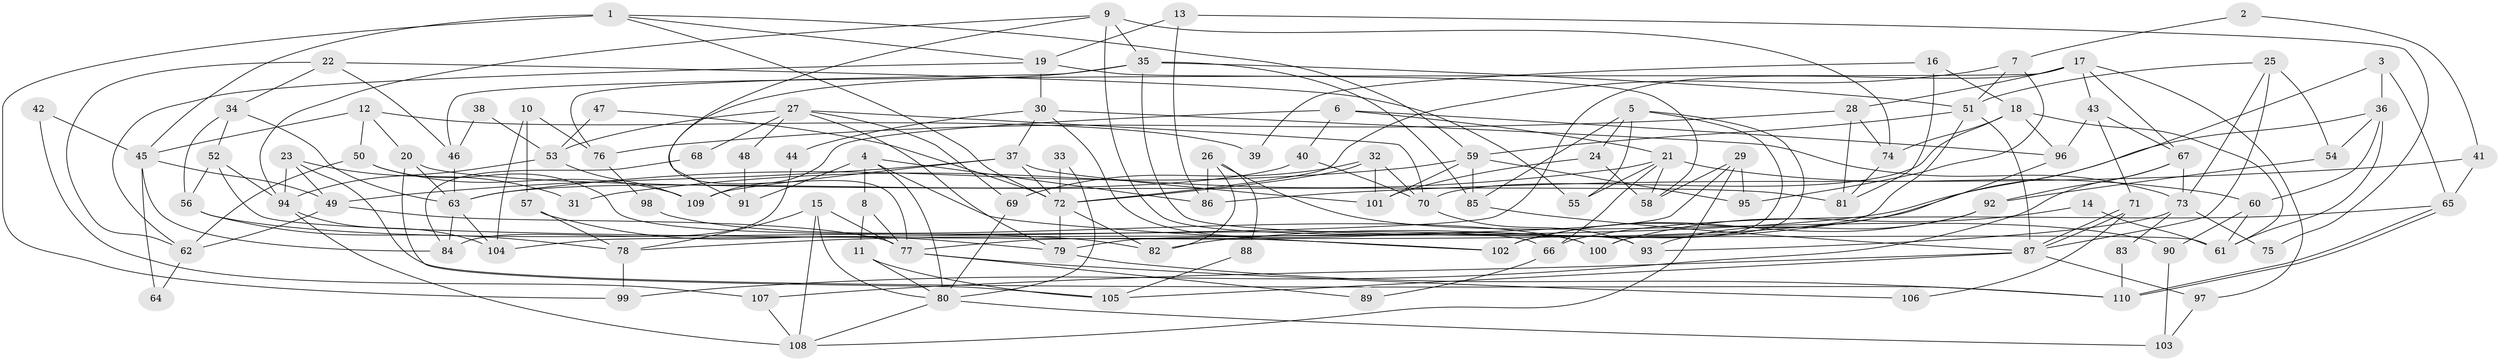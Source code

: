 // Generated by graph-tools (version 1.1) at 2025/15/03/09/25 04:15:04]
// undirected, 110 vertices, 220 edges
graph export_dot {
graph [start="1"]
  node [color=gray90,style=filled];
  1;
  2;
  3;
  4;
  5;
  6;
  7;
  8;
  9;
  10;
  11;
  12;
  13;
  14;
  15;
  16;
  17;
  18;
  19;
  20;
  21;
  22;
  23;
  24;
  25;
  26;
  27;
  28;
  29;
  30;
  31;
  32;
  33;
  34;
  35;
  36;
  37;
  38;
  39;
  40;
  41;
  42;
  43;
  44;
  45;
  46;
  47;
  48;
  49;
  50;
  51;
  52;
  53;
  54;
  55;
  56;
  57;
  58;
  59;
  60;
  61;
  62;
  63;
  64;
  65;
  66;
  67;
  68;
  69;
  70;
  71;
  72;
  73;
  74;
  75;
  76;
  77;
  78;
  79;
  80;
  81;
  82;
  83;
  84;
  85;
  86;
  87;
  88;
  89;
  90;
  91;
  92;
  93;
  94;
  95;
  96;
  97;
  98;
  99;
  100;
  101;
  102;
  103;
  104;
  105;
  106;
  107;
  108;
  109;
  110;
  1 -- 59;
  1 -- 99;
  1 -- 19;
  1 -- 45;
  1 -- 72;
  2 -- 7;
  2 -- 41;
  3 -- 65;
  3 -- 36;
  3 -- 82;
  4 -- 80;
  4 -- 102;
  4 -- 8;
  4 -- 86;
  4 -- 91;
  5 -- 24;
  5 -- 85;
  5 -- 55;
  5 -- 100;
  5 -- 102;
  6 -- 96;
  6 -- 21;
  6 -- 40;
  6 -- 109;
  7 -- 72;
  7 -- 95;
  7 -- 51;
  8 -- 77;
  8 -- 11;
  9 -- 77;
  9 -- 94;
  9 -- 35;
  9 -- 74;
  9 -- 93;
  10 -- 104;
  10 -- 57;
  10 -- 76;
  11 -- 80;
  11 -- 105;
  12 -- 45;
  12 -- 20;
  12 -- 39;
  12 -- 50;
  13 -- 86;
  13 -- 19;
  13 -- 75;
  14 -- 61;
  14 -- 100;
  15 -- 80;
  15 -- 77;
  15 -- 78;
  15 -- 108;
  16 -- 81;
  16 -- 18;
  16 -- 39;
  17 -- 28;
  17 -- 104;
  17 -- 43;
  17 -- 46;
  17 -- 67;
  17 -- 97;
  18 -- 70;
  18 -- 96;
  18 -- 61;
  18 -- 74;
  19 -- 62;
  19 -- 30;
  19 -- 58;
  20 -- 105;
  20 -- 81;
  20 -- 63;
  21 -- 58;
  21 -- 55;
  21 -- 31;
  21 -- 60;
  21 -- 66;
  22 -- 46;
  22 -- 34;
  22 -- 55;
  22 -- 62;
  23 -- 94;
  23 -- 49;
  23 -- 31;
  23 -- 110;
  24 -- 58;
  24 -- 101;
  25 -- 87;
  25 -- 51;
  25 -- 54;
  25 -- 73;
  26 -- 82;
  26 -- 90;
  26 -- 86;
  26 -- 88;
  27 -- 70;
  27 -- 79;
  27 -- 48;
  27 -- 53;
  27 -- 68;
  27 -- 69;
  28 -- 76;
  28 -- 74;
  28 -- 81;
  29 -- 108;
  29 -- 79;
  29 -- 58;
  29 -- 95;
  30 -- 73;
  30 -- 37;
  30 -- 44;
  30 -- 100;
  32 -- 72;
  32 -- 101;
  32 -- 69;
  32 -- 70;
  33 -- 80;
  33 -- 72;
  34 -- 63;
  34 -- 52;
  34 -- 56;
  35 -- 51;
  35 -- 61;
  35 -- 76;
  35 -- 85;
  35 -- 91;
  36 -- 61;
  36 -- 60;
  36 -- 54;
  36 -- 78;
  37 -- 72;
  37 -- 49;
  37 -- 101;
  37 -- 109;
  38 -- 53;
  38 -- 46;
  40 -- 70;
  40 -- 63;
  41 -- 86;
  41 -- 65;
  42 -- 107;
  42 -- 45;
  43 -- 67;
  43 -- 71;
  43 -- 96;
  44 -- 84;
  45 -- 49;
  45 -- 64;
  45 -- 84;
  46 -- 63;
  47 -- 53;
  47 -- 72;
  48 -- 91;
  49 -- 62;
  49 -- 77;
  50 -- 109;
  50 -- 62;
  50 -- 66;
  51 -- 87;
  51 -- 59;
  51 -- 77;
  52 -- 102;
  52 -- 56;
  52 -- 94;
  53 -- 109;
  53 -- 94;
  54 -- 92;
  56 -- 78;
  56 -- 82;
  57 -- 78;
  57 -- 79;
  59 -- 63;
  59 -- 85;
  59 -- 95;
  59 -- 101;
  60 -- 61;
  60 -- 90;
  62 -- 64;
  63 -- 84;
  63 -- 104;
  65 -- 66;
  65 -- 110;
  65 -- 110;
  66 -- 89;
  67 -- 73;
  67 -- 92;
  67 -- 99;
  68 -- 84;
  69 -- 80;
  70 -- 93;
  71 -- 87;
  71 -- 87;
  71 -- 106;
  72 -- 82;
  72 -- 79;
  73 -- 93;
  73 -- 75;
  73 -- 83;
  74 -- 81;
  76 -- 98;
  77 -- 89;
  77 -- 106;
  78 -- 99;
  79 -- 110;
  80 -- 108;
  80 -- 103;
  83 -- 110;
  85 -- 87;
  87 -- 97;
  87 -- 105;
  87 -- 107;
  88 -- 105;
  90 -- 103;
  92 -- 93;
  92 -- 102;
  94 -- 104;
  94 -- 108;
  96 -- 102;
  97 -- 103;
  98 -- 100;
  107 -- 108;
}
